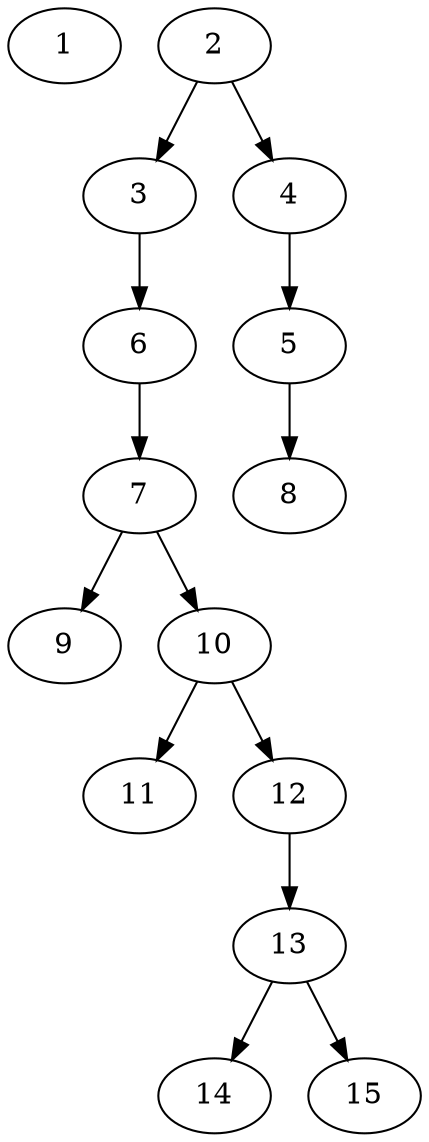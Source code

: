 // DAG automatically generated by daggen at Thu Oct  3 13:59:26 2019
// ./daggen --dot -n 15 --ccr 0.3 --fat 0.3 --regular 0.5 --density 0.5 --mindata 5242880 --maxdata 52428800 
digraph G {
  1 [size="152784213", alpha="0.00", expect_size="45835264"] 
  2 [size="147633493", alpha="0.18", expect_size="44290048"] 
  2 -> 3 [size ="44290048"]
  2 -> 4 [size ="44290048"]
  3 [size="150862507", alpha="0.17", expect_size="45258752"] 
  3 -> 6 [size ="45258752"]
  4 [size="152722773", alpha="0.13", expect_size="45816832"] 
  4 -> 5 [size ="45816832"]
  5 [size="53425493", alpha="0.17", expect_size="16027648"] 
  5 -> 8 [size ="16027648"]
  6 [size="79465813", alpha="0.10", expect_size="23839744"] 
  6 -> 7 [size ="23839744"]
  7 [size="110353067", alpha="0.02", expect_size="33105920"] 
  7 -> 9 [size ="33105920"]
  7 -> 10 [size ="33105920"]
  8 [size="73530027", alpha="0.01", expect_size="22059008"] 
  9 [size="170584747", alpha="0.01", expect_size="51175424"] 
  10 [size="170345813", alpha="0.05", expect_size="51103744"] 
  10 -> 11 [size ="51103744"]
  10 -> 12 [size ="51103744"]
  11 [size="166816427", alpha="0.09", expect_size="50044928"] 
  12 [size="170280960", alpha="0.18", expect_size="51084288"] 
  12 -> 13 [size ="51084288"]
  13 [size="155398827", alpha="0.11", expect_size="46619648"] 
  13 -> 14 [size ="46619648"]
  13 -> 15 [size ="46619648"]
  14 [size="134498987", alpha="0.04", expect_size="40349696"] 
  15 [size="77885440", alpha="0.09", expect_size="23365632"] 
}
